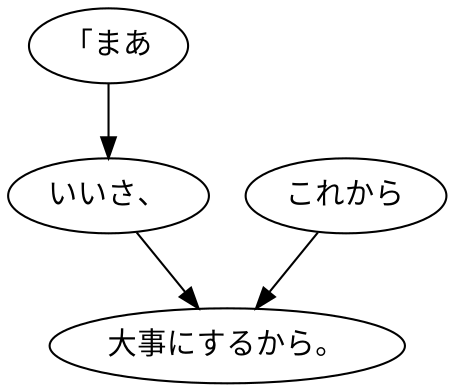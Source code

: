 digraph graph2373 {
	node0 [label="「まあ"];
	node1 [label="いいさ、"];
	node2 [label="これから"];
	node3 [label="大事にするから。"];
	node0 -> node1;
	node1 -> node3;
	node2 -> node3;
}
